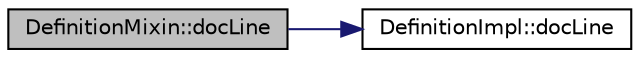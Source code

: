 digraph "DefinitionMixin::docLine"
{
 // LATEX_PDF_SIZE
  edge [fontname="Helvetica",fontsize="10",labelfontname="Helvetica",labelfontsize="10"];
  node [fontname="Helvetica",fontsize="10",shape=record];
  rankdir="LR";
  Node1 [label="DefinitionMixin::docLine",height=0.2,width=0.4,color="black", fillcolor="grey75", style="filled", fontcolor="black",tooltip=" "];
  Node1 -> Node2 [color="midnightblue",fontsize="10",style="solid",fontname="Helvetica"];
  Node2 [label="DefinitionImpl::docLine",height=0.2,width=0.4,color="black", fillcolor="white", style="filled",URL="$classDefinitionImpl.html#a6f374f174ab36ce42c32a8ee1a2949a6",tooltip=" "];
}
